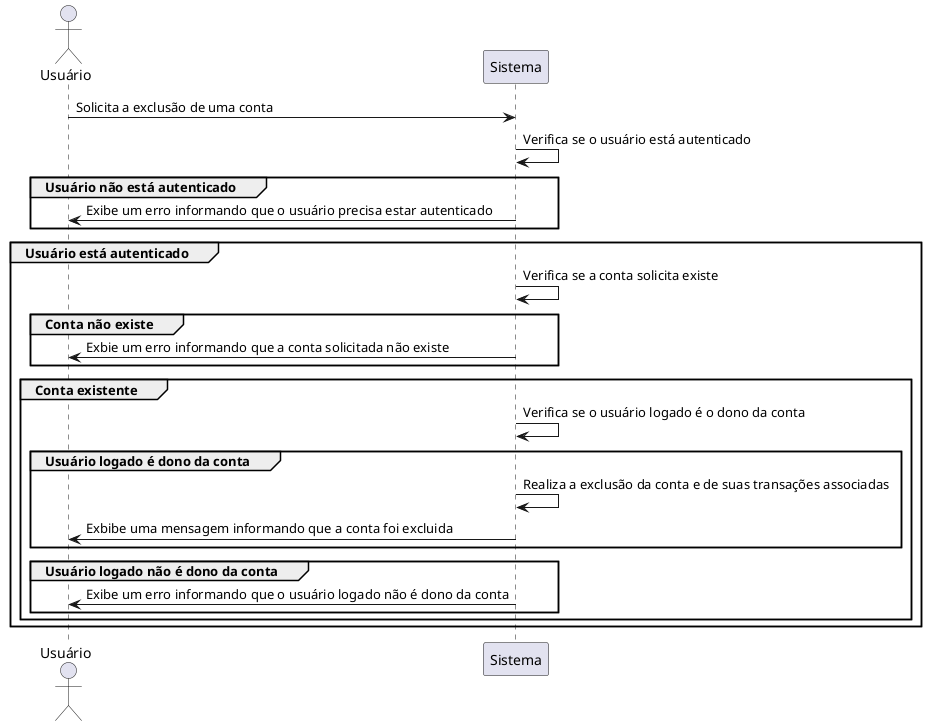 @startuml CON05

actor Usuário
participant Sistema

Usuário -> Sistema: Solicita a exclusão de uma conta

Sistema -> Sistema: Verifica se o usuário está autenticado

group Usuário não está autenticado
  Sistema -> Usuário: Exibe um erro informando que o usuário precisa estar autenticado
end

group Usuário está autenticado
  Sistema -> Sistema: Verifica se a conta solicita existe
  group Conta não existe
    Sistema -> Usuário: Exbie um erro informando que a conta solicitada não existe
  end

  group Conta existente
    Sistema -> Sistema: Verifica se o usuário logado é o dono da conta

    group Usuário logado é dono da conta
      Sistema -> Sistema: Realiza a exclusão da conta e de suas transações associadas
      Sistema -> Usuário: Exbibe uma mensagem informando que a conta foi excluida
    end

    group Usuário logado não é dono da conta
      Sistema -> Usuário: Exibe um erro informando que o usuário logado não é dono da conta
    end
  end
end

@enduml